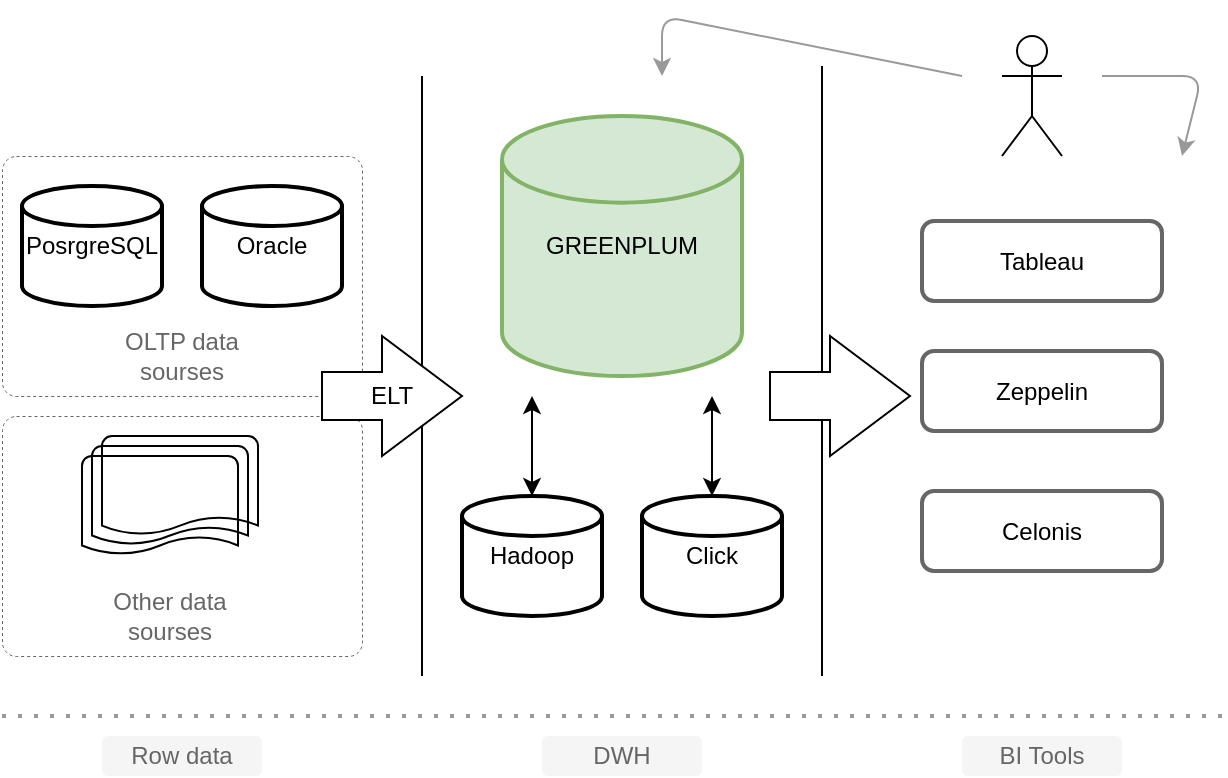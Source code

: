 <mxfile version="15.1.3" type="device"><diagram id="Jhc4_lQs7Y6d3pdITrHa" name="data flow"><mxGraphModel dx="1304" dy="538" grid="1" gridSize="10" guides="1" tooltips="1" connect="1" arrows="1" fold="1" page="1" pageScale="1" pageWidth="827" pageHeight="1169" math="0" shadow="0"><root><mxCell id="0"/><mxCell id="1" parent="0"/><mxCell id="XHEisg-MURMsQzTGjbFs-16" value="" style="rounded=1;whiteSpace=wrap;html=1;absoluteArcSize=1;arcSize=14;strokeWidth=0.5;dashed=1;strokeColor=#666666;fillColor=none;" vertex="1" parent="1"><mxGeometry x="30" y="210" width="180" height="120" as="geometry"/></mxCell><mxCell id="XHEisg-MURMsQzTGjbFs-13" value="" style="rounded=1;whiteSpace=wrap;html=1;absoluteArcSize=1;arcSize=14;strokeWidth=0.5;dashed=1;strokeColor=#666666;fillColor=none;" vertex="1" parent="1"><mxGeometry x="30" y="80" width="180" height="120" as="geometry"/></mxCell><mxCell id="XHEisg-MURMsQzTGjbFs-1" value="PosrgreSQL" style="strokeWidth=2;html=1;shape=mxgraph.flowchart.database;whiteSpace=wrap;" vertex="1" parent="1"><mxGeometry x="40" y="95" width="70" height="60" as="geometry"/></mxCell><mxCell id="XHEisg-MURMsQzTGjbFs-2" value="GREENPLUM" style="strokeWidth=2;html=1;shape=mxgraph.flowchart.database;whiteSpace=wrap;fillColor=#d5e8d4;strokeColor=#82b366;" vertex="1" parent="1"><mxGeometry x="280" y="60" width="120" height="130" as="geometry"/></mxCell><mxCell id="XHEisg-MURMsQzTGjbFs-4" value="Oracle" style="strokeWidth=2;html=1;shape=mxgraph.flowchart.database;whiteSpace=wrap;" vertex="1" parent="1"><mxGeometry x="130" y="95" width="70" height="60" as="geometry"/></mxCell><mxCell id="XHEisg-MURMsQzTGjbFs-5" value="" style="endArrow=none;html=1;" edge="1" parent="1"><mxGeometry width="50" height="50" relative="1" as="geometry"><mxPoint x="240" y="340" as="sourcePoint"/><mxPoint x="240" y="40" as="targetPoint"/></mxGeometry></mxCell><mxCell id="XHEisg-MURMsQzTGjbFs-6" value="" style="endArrow=none;html=1;" edge="1" parent="1"><mxGeometry width="50" height="50" relative="1" as="geometry"><mxPoint x="440" y="340" as="sourcePoint"/><mxPoint x="440" y="35" as="targetPoint"/></mxGeometry></mxCell><mxCell id="XHEisg-MURMsQzTGjbFs-7" value="" style="shape=umlActor;verticalLabelPosition=bottom;verticalAlign=top;html=1;outlineConnect=0;strokeWidth=1;" vertex="1" parent="1"><mxGeometry x="530" y="20" width="30" height="60" as="geometry"/></mxCell><mxCell id="XHEisg-MURMsQzTGjbFs-8" value="&lt;font color=&quot;#666666&quot;&gt;OLTP data sourses&lt;/font&gt;" style="text;html=1;strokeColor=none;fillColor=none;align=center;verticalAlign=middle;whiteSpace=wrap;rounded=0;" vertex="1" parent="1"><mxGeometry x="80" y="170" width="80" height="20" as="geometry"/></mxCell><mxCell id="XHEisg-MURMsQzTGjbFs-15" value="" style="strokeWidth=1;html=1;shape=mxgraph.flowchart.multi-document;whiteSpace=wrap;fillColor=none;" vertex="1" parent="1"><mxGeometry x="70" y="220" width="88" height="60" as="geometry"/></mxCell><mxCell id="XHEisg-MURMsQzTGjbFs-17" value="&lt;font color=&quot;#666666&quot;&gt;Other data sourses&lt;/font&gt;" style="text;html=1;strokeColor=none;fillColor=none;align=center;verticalAlign=middle;whiteSpace=wrap;rounded=0;" vertex="1" parent="1"><mxGeometry x="74" y="300" width="80" height="20" as="geometry"/></mxCell><mxCell id="XHEisg-MURMsQzTGjbFs-21" style="edgeStyle=orthogonalEdgeStyle;rounded=0;orthogonalLoop=1;jettySize=auto;html=1;exitX=0.5;exitY=0;exitDx=0;exitDy=0;exitPerimeter=0;startArrow=classic;startFill=1;" edge="1" parent="1" source="XHEisg-MURMsQzTGjbFs-19"><mxGeometry relative="1" as="geometry"><mxPoint x="295" y="200" as="targetPoint"/></mxGeometry></mxCell><mxCell id="XHEisg-MURMsQzTGjbFs-19" value="Hadoop" style="strokeWidth=2;html=1;shape=mxgraph.flowchart.database;whiteSpace=wrap;" vertex="1" parent="1"><mxGeometry x="260" y="250" width="70" height="60" as="geometry"/></mxCell><mxCell id="XHEisg-MURMsQzTGjbFs-22" style="edgeStyle=orthogonalEdgeStyle;rounded=0;orthogonalLoop=1;jettySize=auto;html=1;exitX=0.5;exitY=0;exitDx=0;exitDy=0;exitPerimeter=0;startArrow=classic;startFill=1;" edge="1" parent="1" source="XHEisg-MURMsQzTGjbFs-20"><mxGeometry relative="1" as="geometry"><mxPoint x="385" y="200" as="targetPoint"/></mxGeometry></mxCell><mxCell id="XHEisg-MURMsQzTGjbFs-20" value="Click" style="strokeWidth=2;html=1;shape=mxgraph.flowchart.database;whiteSpace=wrap;" vertex="1" parent="1"><mxGeometry x="350" y="250" width="70" height="60" as="geometry"/></mxCell><mxCell id="XHEisg-MURMsQzTGjbFs-24" value="" style="verticalLabelPosition=bottom;verticalAlign=top;html=1;strokeWidth=1;shape=mxgraph.arrows2.arrow;dy=0.6;dx=40;notch=0;" vertex="1" parent="1"><mxGeometry x="190" y="170" width="70" height="60" as="geometry"/></mxCell><mxCell id="XHEisg-MURMsQzTGjbFs-27" value="ELT" style="text;html=1;strokeColor=none;fillColor=none;align=center;verticalAlign=middle;whiteSpace=wrap;rounded=0;" vertex="1" parent="1"><mxGeometry x="205" y="190" width="40" height="20" as="geometry"/></mxCell><mxCell id="XHEisg-MURMsQzTGjbFs-29" value="Tableau" style="rounded=1;whiteSpace=wrap;html=1;strokeColor=#666666;strokeWidth=2;fillColor=#ffffff;" vertex="1" parent="1"><mxGeometry x="490" y="112.5" width="120" height="40" as="geometry"/></mxCell><mxCell id="XHEisg-MURMsQzTGjbFs-30" value="Zeppelin" style="rounded=1;whiteSpace=wrap;html=1;strokeColor=#666666;strokeWidth=2;fillColor=#ffffff;" vertex="1" parent="1"><mxGeometry x="490" y="177.5" width="120" height="40" as="geometry"/></mxCell><mxCell id="XHEisg-MURMsQzTGjbFs-31" value="Celonis" style="rounded=1;whiteSpace=wrap;html=1;strokeColor=#666666;strokeWidth=2;fillColor=#ffffff;" vertex="1" parent="1"><mxGeometry x="490" y="247.5" width="120" height="40" as="geometry"/></mxCell><mxCell id="XHEisg-MURMsQzTGjbFs-33" value="&lt;font color=&quot;#666666&quot;&gt;Row data&lt;/font&gt;" style="text;html=1;align=center;verticalAlign=middle;whiteSpace=wrap;rounded=1;glass=0;shadow=0;sketch=0;fillColor=#F5F5F5;" vertex="1" parent="1"><mxGeometry x="80" y="370" width="80" height="20" as="geometry"/></mxCell><mxCell id="XHEisg-MURMsQzTGjbFs-34" value="&lt;font color=&quot;#666666&quot;&gt;DWH&lt;/font&gt;" style="text;html=1;align=center;verticalAlign=middle;whiteSpace=wrap;rounded=1;glass=0;shadow=0;sketch=0;fillColor=#F5F5F5;" vertex="1" parent="1"><mxGeometry x="300" y="370" width="80" height="20" as="geometry"/></mxCell><mxCell id="XHEisg-MURMsQzTGjbFs-35" value="&lt;font color=&quot;#666666&quot;&gt;BI Tools&lt;/font&gt;" style="text;html=1;align=center;verticalAlign=middle;whiteSpace=wrap;rounded=1;glass=0;shadow=0;sketch=0;fillColor=#F5F5F5;" vertex="1" parent="1"><mxGeometry x="510" y="370" width="80" height="20" as="geometry"/></mxCell><mxCell id="XHEisg-MURMsQzTGjbFs-37" value="" style="endArrow=none;dashed=1;html=1;dashPattern=1 3;strokeWidth=2;strokeColor=#999999;" edge="1" parent="1"><mxGeometry width="50" height="50" relative="1" as="geometry"><mxPoint x="30" y="360" as="sourcePoint"/><mxPoint x="640" y="360" as="targetPoint"/></mxGeometry></mxCell><mxCell id="XHEisg-MURMsQzTGjbFs-38" value="" style="verticalLabelPosition=bottom;verticalAlign=top;html=1;strokeWidth=1;shape=mxgraph.arrows2.arrow;dy=0.6;dx=40;notch=0;" vertex="1" parent="1"><mxGeometry x="414" y="170" width="70" height="60" as="geometry"/></mxCell><mxCell id="XHEisg-MURMsQzTGjbFs-43" value="" style="endArrow=classic;html=1;strokeColor=#999999;strokeWidth=1;" edge="1" parent="1"><mxGeometry width="50" height="50" relative="1" as="geometry"><mxPoint x="510" y="40" as="sourcePoint"/><mxPoint x="360" y="40" as="targetPoint"/><Array as="points"><mxPoint x="360" y="10"/></Array></mxGeometry></mxCell><mxCell id="XHEisg-MURMsQzTGjbFs-44" value="" style="endArrow=classic;html=1;strokeColor=#999999;strokeWidth=1;" edge="1" parent="1"><mxGeometry width="50" height="50" relative="1" as="geometry"><mxPoint x="580" y="40" as="sourcePoint"/><mxPoint x="620" y="80" as="targetPoint"/><Array as="points"><mxPoint x="630" y="40"/></Array></mxGeometry></mxCell></root></mxGraphModel></diagram></mxfile>